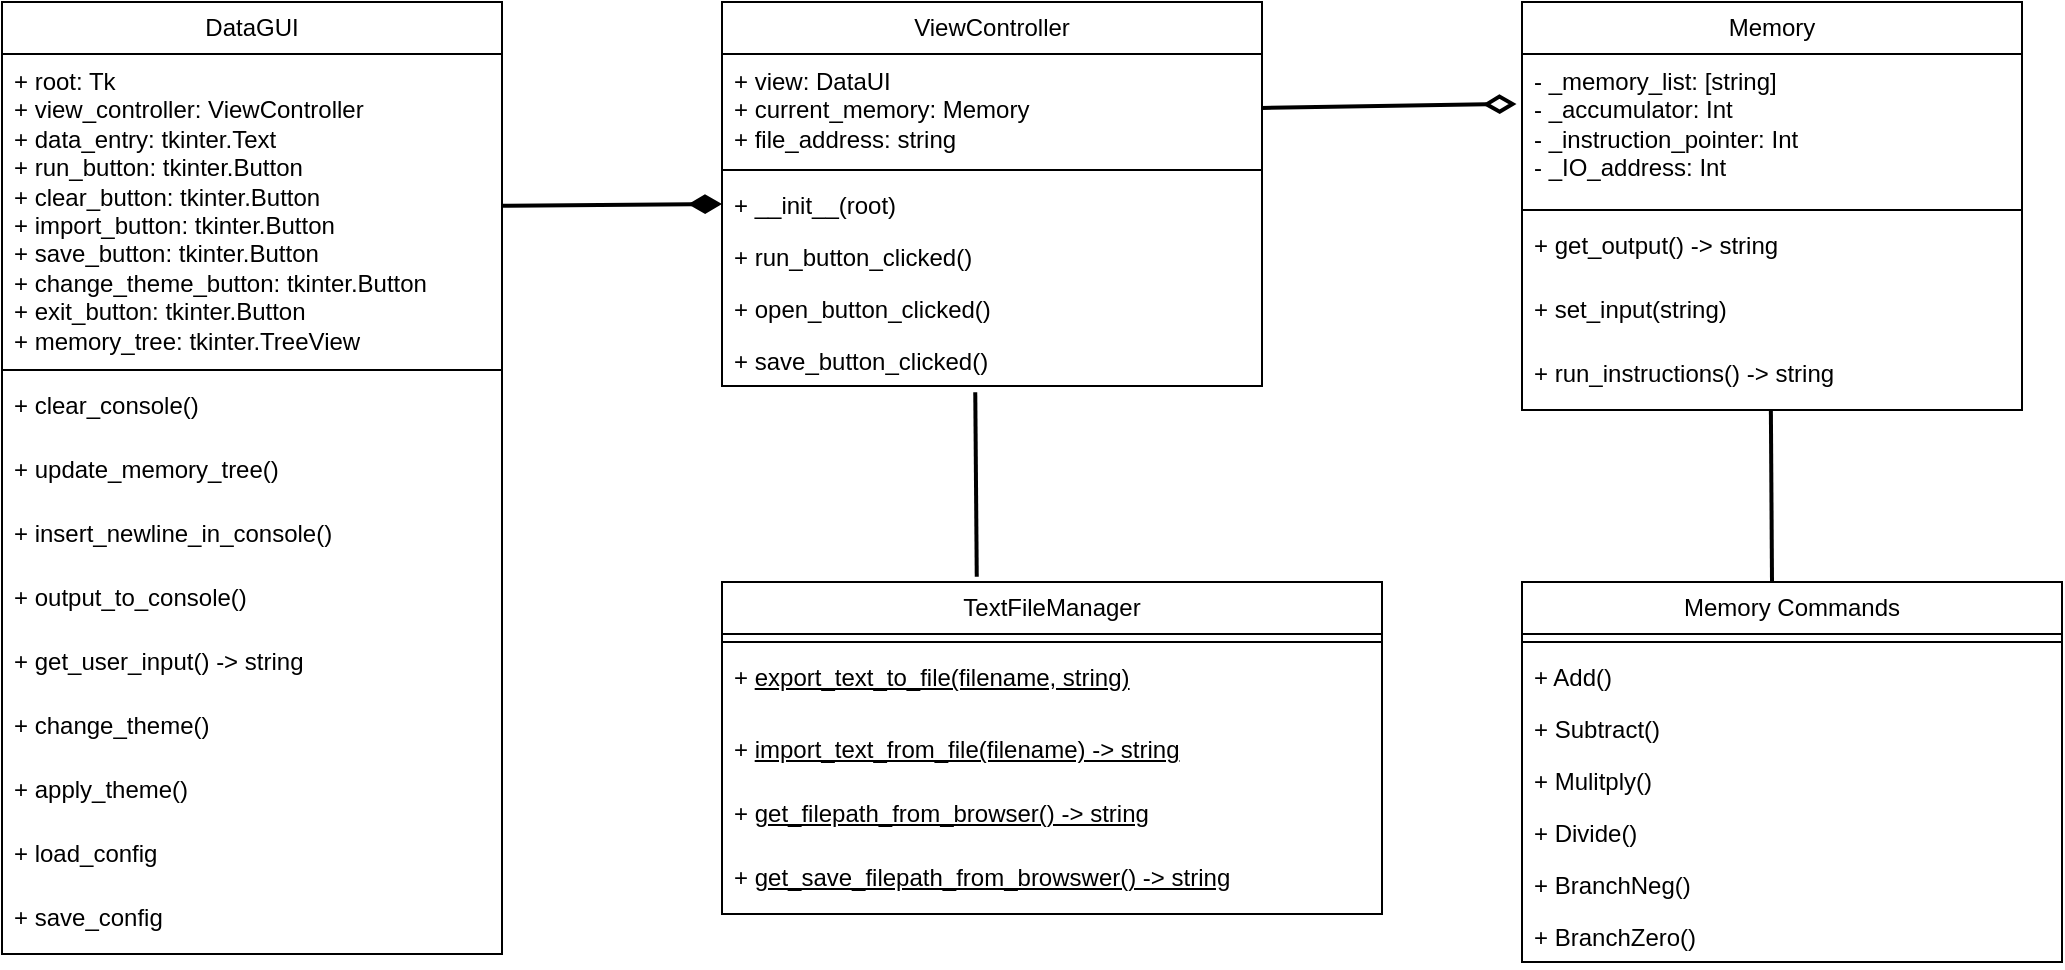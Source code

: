 <mxfile>
    <diagram name="Page-1" id="ZxnXqVYQeplbmKwVg0sh">
        <mxGraphModel dx="842" dy="727" grid="1" gridSize="10" guides="1" tooltips="1" connect="1" arrows="1" fold="1" page="1" pageScale="1" pageWidth="2000" pageHeight="2400" math="0" shadow="0">
            <root>
                <mxCell id="0"/>
                <mxCell id="1" parent="0"/>
                <mxCell id="mTYp2Us-hl-sHEKDFpyy-1" value="Memory" style="swimlane;fontStyle=0;childLayout=stackLayout;horizontal=1;startSize=26;fillColor=none;horizontalStack=0;resizeParent=1;resizeParentMax=0;resizeLast=0;collapsible=1;marginBottom=0;whiteSpace=wrap;html=1;" parent="1" vertex="1">
                    <mxGeometry x="890" y="300" width="250" height="204" as="geometry"/>
                </mxCell>
                <mxCell id="mTYp2Us-hl-sHEKDFpyy-2" value="- _memory_list: [string]&lt;br&gt;- _accumulator: Int&lt;br&gt;- _instruction_pointer: Int&lt;br&gt;- _IO_address: Int" style="text;strokeColor=none;fillColor=none;align=left;verticalAlign=top;spacingLeft=4;spacingRight=4;overflow=hidden;rotatable=0;points=[[0,0.5],[1,0.5]];portConstraint=eastwest;whiteSpace=wrap;html=1;" parent="mTYp2Us-hl-sHEKDFpyy-1" vertex="1">
                    <mxGeometry y="26" width="250" height="74" as="geometry"/>
                </mxCell>
                <mxCell id="mTYp2Us-hl-sHEKDFpyy-49" value="" style="line;strokeWidth=1;fillColor=none;align=left;verticalAlign=middle;spacingTop=-1;spacingLeft=3;spacingRight=3;rotatable=0;labelPosition=right;points=[];portConstraint=eastwest;strokeColor=inherit;" parent="mTYp2Us-hl-sHEKDFpyy-1" vertex="1">
                    <mxGeometry y="100" width="250" height="8" as="geometry"/>
                </mxCell>
                <mxCell id="mTYp2Us-hl-sHEKDFpyy-33" value="+ get_output() -&amp;gt; string" style="text;strokeColor=none;fillColor=none;align=left;verticalAlign=top;spacingLeft=4;spacingRight=4;overflow=hidden;rotatable=0;points=[[0,0.5],[1,0.5]];portConstraint=eastwest;whiteSpace=wrap;html=1;" parent="mTYp2Us-hl-sHEKDFpyy-1" vertex="1">
                    <mxGeometry y="108" width="250" height="32" as="geometry"/>
                </mxCell>
                <mxCell id="mTYp2Us-hl-sHEKDFpyy-34" value="+ set_input(string)" style="text;strokeColor=none;fillColor=none;align=left;verticalAlign=top;spacingLeft=4;spacingRight=4;overflow=hidden;rotatable=0;points=[[0,0.5],[1,0.5]];portConstraint=eastwest;whiteSpace=wrap;html=1;" parent="mTYp2Us-hl-sHEKDFpyy-1" vertex="1">
                    <mxGeometry y="140" width="250" height="32" as="geometry"/>
                </mxCell>
                <mxCell id="mTYp2Us-hl-sHEKDFpyy-35" value="+ run_instructions() -&amp;gt; string" style="text;strokeColor=none;fillColor=none;align=left;verticalAlign=top;spacingLeft=4;spacingRight=4;overflow=hidden;rotatable=0;points=[[0,0.5],[1,0.5]];portConstraint=eastwest;whiteSpace=wrap;html=1;" parent="mTYp2Us-hl-sHEKDFpyy-1" vertex="1">
                    <mxGeometry y="172" width="250" height="32" as="geometry"/>
                </mxCell>
                <mxCell id="mTYp2Us-hl-sHEKDFpyy-19" value="ViewController" style="swimlane;fontStyle=0;childLayout=stackLayout;horizontal=1;startSize=26;fillColor=none;horizontalStack=0;resizeParent=1;resizeParentMax=0;resizeLast=0;collapsible=1;marginBottom=0;whiteSpace=wrap;html=1;" parent="1" vertex="1">
                    <mxGeometry x="490" y="300" width="270" height="192" as="geometry"/>
                </mxCell>
                <mxCell id="mTYp2Us-hl-sHEKDFpyy-20" value="+ view: DataUI&lt;br&gt;+ current_memory: Memory&lt;br&gt;+ file_address: string" style="text;strokeColor=none;fillColor=none;align=left;verticalAlign=top;spacingLeft=4;spacingRight=4;overflow=hidden;rotatable=0;points=[[0,0.5],[1,0.5]];portConstraint=eastwest;whiteSpace=wrap;html=1;" parent="mTYp2Us-hl-sHEKDFpyy-19" vertex="1">
                    <mxGeometry y="26" width="270" height="54" as="geometry"/>
                </mxCell>
                <mxCell id="mTYp2Us-hl-sHEKDFpyy-48" value="" style="line;strokeWidth=1;fillColor=none;align=left;verticalAlign=middle;spacingTop=-1;spacingLeft=3;spacingRight=3;rotatable=0;labelPosition=right;points=[];portConstraint=eastwest;strokeColor=inherit;" parent="mTYp2Us-hl-sHEKDFpyy-19" vertex="1">
                    <mxGeometry y="80" width="270" height="8" as="geometry"/>
                </mxCell>
                <mxCell id="mTYp2Us-hl-sHEKDFpyy-21" value="+ __init__(root)" style="text;strokeColor=none;fillColor=none;align=left;verticalAlign=top;spacingLeft=4;spacingRight=4;overflow=hidden;rotatable=0;points=[[0,0.5],[1,0.5]];portConstraint=eastwest;whiteSpace=wrap;html=1;" parent="mTYp2Us-hl-sHEKDFpyy-19" vertex="1">
                    <mxGeometry y="88" width="270" height="26" as="geometry"/>
                </mxCell>
                <mxCell id="mTYp2Us-hl-sHEKDFpyy-22" value="+ run_button_clicked()" style="text;strokeColor=none;fillColor=none;align=left;verticalAlign=top;spacingLeft=4;spacingRight=4;overflow=hidden;rotatable=0;points=[[0,0.5],[1,0.5]];portConstraint=eastwest;whiteSpace=wrap;html=1;" parent="mTYp2Us-hl-sHEKDFpyy-19" vertex="1">
                    <mxGeometry y="114" width="270" height="26" as="geometry"/>
                </mxCell>
                <mxCell id="mTYp2Us-hl-sHEKDFpyy-27" value="+ open_button_clicked()" style="text;strokeColor=none;fillColor=none;align=left;verticalAlign=top;spacingLeft=4;spacingRight=4;overflow=hidden;rotatable=0;points=[[0,0.5],[1,0.5]];portConstraint=eastwest;whiteSpace=wrap;html=1;" parent="mTYp2Us-hl-sHEKDFpyy-19" vertex="1">
                    <mxGeometry y="140" width="270" height="26" as="geometry"/>
                </mxCell>
                <mxCell id="mTYp2Us-hl-sHEKDFpyy-28" value="+ save_button_clicked()" style="text;strokeColor=none;fillColor=none;align=left;verticalAlign=top;spacingLeft=4;spacingRight=4;overflow=hidden;rotatable=0;points=[[0,0.5],[1,0.5]];portConstraint=eastwest;whiteSpace=wrap;html=1;" parent="mTYp2Us-hl-sHEKDFpyy-19" vertex="1">
                    <mxGeometry y="166" width="270" height="26" as="geometry"/>
                </mxCell>
                <mxCell id="2" value="DataGUI" style="swimlane;fontStyle=0;childLayout=stackLayout;horizontal=1;startSize=26;fillColor=none;horizontalStack=0;resizeParent=1;resizeParentMax=0;resizeLast=0;collapsible=1;marginBottom=0;whiteSpace=wrap;html=1;" vertex="1" parent="1">
                    <mxGeometry x="130" y="300" width="250" height="476" as="geometry"/>
                </mxCell>
                <mxCell id="6" value="+ root: Tk&lt;br&gt;+ view_controller: ViewController&lt;br&gt;+ data_entry: tkinter.Text&lt;br&gt;+ run_button: tkinter.Button&lt;br&gt;+ clear_button: tkinter.Button&lt;br&gt;+ import_button: tkinter.Button&lt;br&gt;+ save_button: tkinter.Button&lt;br&gt;+ change_theme_button: tkinter.Button&lt;br&gt;+ exit_button: tkinter.Button&lt;br&gt;+ memory_tree: tkinter.TreeView" style="text;strokeColor=none;fillColor=none;align=left;verticalAlign=top;spacingLeft=4;spacingRight=4;overflow=hidden;rotatable=0;points=[[0,0.5],[1,0.5]];portConstraint=eastwest;whiteSpace=wrap;html=1;" vertex="1" parent="2">
                    <mxGeometry y="26" width="250" height="154" as="geometry"/>
                </mxCell>
                <mxCell id="7" value="" style="line;strokeWidth=1;fillColor=none;align=left;verticalAlign=middle;spacingTop=-1;spacingLeft=3;spacingRight=3;rotatable=0;labelPosition=right;points=[];portConstraint=eastwest;strokeColor=inherit;" vertex="1" parent="2">
                    <mxGeometry y="180" width="250" height="8" as="geometry"/>
                </mxCell>
                <mxCell id="8" value="+ clear_console()" style="text;strokeColor=none;fillColor=none;align=left;verticalAlign=top;spacingLeft=4;spacingRight=4;overflow=hidden;rotatable=0;points=[[0,0.5],[1,0.5]];portConstraint=eastwest;whiteSpace=wrap;html=1;" vertex="1" parent="2">
                    <mxGeometry y="188" width="250" height="32" as="geometry"/>
                </mxCell>
                <mxCell id="9" value="+ update_memory_tree()" style="text;strokeColor=none;fillColor=none;align=left;verticalAlign=top;spacingLeft=4;spacingRight=4;overflow=hidden;rotatable=0;points=[[0,0.5],[1,0.5]];portConstraint=eastwest;whiteSpace=wrap;html=1;" vertex="1" parent="2">
                    <mxGeometry y="220" width="250" height="32" as="geometry"/>
                </mxCell>
                <mxCell id="10" value="+ insert_newline_in_console()" style="text;strokeColor=none;fillColor=none;align=left;verticalAlign=top;spacingLeft=4;spacingRight=4;overflow=hidden;rotatable=0;points=[[0,0.5],[1,0.5]];portConstraint=eastwest;whiteSpace=wrap;html=1;" vertex="1" parent="2">
                    <mxGeometry y="252" width="250" height="32" as="geometry"/>
                </mxCell>
                <mxCell id="11" value="+ output_to_console()" style="text;strokeColor=none;fillColor=none;align=left;verticalAlign=top;spacingLeft=4;spacingRight=4;overflow=hidden;rotatable=0;points=[[0,0.5],[1,0.5]];portConstraint=eastwest;whiteSpace=wrap;html=1;" vertex="1" parent="2">
                    <mxGeometry y="284" width="250" height="32" as="geometry"/>
                </mxCell>
                <mxCell id="12" value="+ get_user_input() -&amp;gt; string" style="text;strokeColor=none;fillColor=none;align=left;verticalAlign=top;spacingLeft=4;spacingRight=4;overflow=hidden;rotatable=0;points=[[0,0.5],[1,0.5]];portConstraint=eastwest;whiteSpace=wrap;html=1;" vertex="1" parent="2">
                    <mxGeometry y="316" width="250" height="32" as="geometry"/>
                </mxCell>
                <mxCell id="13" value="+ change_theme()" style="text;strokeColor=none;fillColor=none;align=left;verticalAlign=top;spacingLeft=4;spacingRight=4;overflow=hidden;rotatable=0;points=[[0,0.5],[1,0.5]];portConstraint=eastwest;whiteSpace=wrap;html=1;" vertex="1" parent="2">
                    <mxGeometry y="348" width="250" height="32" as="geometry"/>
                </mxCell>
                <mxCell id="14" value="+ apply_theme()" style="text;strokeColor=none;fillColor=none;align=left;verticalAlign=top;spacingLeft=4;spacingRight=4;overflow=hidden;rotatable=0;points=[[0,0.5],[1,0.5]];portConstraint=eastwest;whiteSpace=wrap;html=1;" vertex="1" parent="2">
                    <mxGeometry y="380" width="250" height="32" as="geometry"/>
                </mxCell>
                <mxCell id="15" value="+ load_config" style="text;strokeColor=none;fillColor=none;align=left;verticalAlign=top;spacingLeft=4;spacingRight=4;overflow=hidden;rotatable=0;points=[[0,0.5],[1,0.5]];portConstraint=eastwest;whiteSpace=wrap;html=1;" vertex="1" parent="2">
                    <mxGeometry y="412" width="250" height="32" as="geometry"/>
                </mxCell>
                <mxCell id="16" value="+ save_config" style="text;strokeColor=none;fillColor=none;align=left;verticalAlign=top;spacingLeft=4;spacingRight=4;overflow=hidden;rotatable=0;points=[[0,0.5],[1,0.5]];portConstraint=eastwest;whiteSpace=wrap;html=1;" vertex="1" parent="2">
                    <mxGeometry y="444" width="250" height="32" as="geometry"/>
                </mxCell>
                <mxCell id="39" value="TextFileManager" style="swimlane;fontStyle=0;childLayout=stackLayout;horizontal=1;startSize=26;fillColor=none;horizontalStack=0;resizeParent=1;resizeParentMax=0;resizeLast=0;collapsible=1;marginBottom=0;whiteSpace=wrap;html=1;" vertex="1" parent="1">
                    <mxGeometry x="490" y="590" width="330" height="166" as="geometry"/>
                </mxCell>
                <mxCell id="41" value="" style="line;strokeWidth=1;fillColor=none;align=left;verticalAlign=middle;spacingTop=-1;spacingLeft=3;spacingRight=3;rotatable=0;labelPosition=right;points=[];portConstraint=eastwest;strokeColor=inherit;" vertex="1" parent="39">
                    <mxGeometry y="26" width="330" height="8" as="geometry"/>
                </mxCell>
                <mxCell id="42" value="+&amp;nbsp;&lt;u&gt;export_text_to_file(filename, string)&lt;/u&gt;" style="text;strokeColor=none;fillColor=none;align=left;verticalAlign=top;spacingLeft=4;spacingRight=4;overflow=hidden;rotatable=0;points=[[0,0.5],[1,0.5]];portConstraint=eastwest;whiteSpace=wrap;html=1;" vertex="1" parent="39">
                    <mxGeometry y="34" width="330" height="36" as="geometry"/>
                </mxCell>
                <mxCell id="43" value="+ &lt;u&gt;import_text_from_file(filename) -&amp;gt; string&lt;/u&gt;" style="text;strokeColor=none;fillColor=none;align=left;verticalAlign=top;spacingLeft=4;spacingRight=4;overflow=hidden;rotatable=0;points=[[0,0.5],[1,0.5]];portConstraint=eastwest;whiteSpace=wrap;html=1;" vertex="1" parent="39">
                    <mxGeometry y="70" width="330" height="32" as="geometry"/>
                </mxCell>
                <mxCell id="44" value="+ &lt;u&gt;get_filepath_from_browser() -&amp;gt; string&lt;/u&gt;" style="text;strokeColor=none;fillColor=none;align=left;verticalAlign=top;spacingLeft=4;spacingRight=4;overflow=hidden;rotatable=0;points=[[0,0.5],[1,0.5]];portConstraint=eastwest;whiteSpace=wrap;html=1;" vertex="1" parent="39">
                    <mxGeometry y="102" width="330" height="32" as="geometry"/>
                </mxCell>
                <mxCell id="45" value="+ &lt;u&gt;get_save_filepath_from_browswer() -&amp;gt; string&lt;/u&gt;" style="text;strokeColor=none;fillColor=none;align=left;verticalAlign=top;spacingLeft=4;spacingRight=4;overflow=hidden;rotatable=0;points=[[0,0.5],[1,0.5]];portConstraint=eastwest;whiteSpace=wrap;html=1;" vertex="1" parent="39">
                    <mxGeometry y="134" width="330" height="32" as="geometry"/>
                </mxCell>
                <mxCell id="51" value="" style="edgeStyle=none;html=1;entryX=0;entryY=0.5;entryDx=0;entryDy=0;endArrow=diamondThin;endFill=1;endSize=11;startSize=11;targetPerimeterSpacing=7;strokeWidth=2;" edge="1" parent="1" source="6" target="mTYp2Us-hl-sHEKDFpyy-21">
                    <mxGeometry relative="1" as="geometry"/>
                </mxCell>
                <mxCell id="53" value="" style="edgeStyle=none;html=1;endArrow=diamondThin;endFill=0;endSize=11;startSize=11;targetPerimeterSpacing=7;strokeWidth=2;exitX=1;exitY=0.5;exitDx=0;exitDy=0;entryX=-0.011;entryY=0.337;entryDx=0;entryDy=0;entryPerimeter=0;" edge="1" parent="1" source="mTYp2Us-hl-sHEKDFpyy-20" target="mTYp2Us-hl-sHEKDFpyy-2">
                    <mxGeometry relative="1" as="geometry">
                        <mxPoint x="390.0" y="411.936" as="sourcePoint"/>
                        <mxPoint x="870" y="380" as="targetPoint"/>
                    </mxGeometry>
                </mxCell>
                <mxCell id="54" value="" style="edgeStyle=none;html=1;endArrow=none;endFill=0;endSize=11;startSize=11;targetPerimeterSpacing=7;strokeWidth=2;exitX=0.469;exitY=1.122;exitDx=0;exitDy=0;exitPerimeter=0;entryX=0.386;entryY=-0.016;entryDx=0;entryDy=0;entryPerimeter=0;" edge="1" parent="1" source="mTYp2Us-hl-sHEKDFpyy-28" target="39">
                    <mxGeometry relative="1" as="geometry">
                        <mxPoint x="770" y="363" as="sourcePoint"/>
                        <mxPoint x="617" y="580" as="targetPoint"/>
                    </mxGeometry>
                </mxCell>
                <mxCell id="55" value="Memory Commands" style="swimlane;fontStyle=0;childLayout=stackLayout;horizontal=1;startSize=26;fillColor=none;horizontalStack=0;resizeParent=1;resizeParentMax=0;resizeLast=0;collapsible=1;marginBottom=0;whiteSpace=wrap;html=1;" vertex="1" parent="1">
                    <mxGeometry x="890" y="590" width="270" height="190" as="geometry"/>
                </mxCell>
                <mxCell id="57" value="" style="line;strokeWidth=1;fillColor=none;align=left;verticalAlign=middle;spacingTop=-1;spacingLeft=3;spacingRight=3;rotatable=0;labelPosition=right;points=[];portConstraint=eastwest;strokeColor=inherit;" vertex="1" parent="55">
                    <mxGeometry y="26" width="270" height="8" as="geometry"/>
                </mxCell>
                <mxCell id="58" value="+ Add()" style="text;strokeColor=none;fillColor=none;align=left;verticalAlign=top;spacingLeft=4;spacingRight=4;overflow=hidden;rotatable=0;points=[[0,0.5],[1,0.5]];portConstraint=eastwest;whiteSpace=wrap;html=1;" vertex="1" parent="55">
                    <mxGeometry y="34" width="270" height="26" as="geometry"/>
                </mxCell>
                <mxCell id="59" value="+ Subtract()" style="text;strokeColor=none;fillColor=none;align=left;verticalAlign=top;spacingLeft=4;spacingRight=4;overflow=hidden;rotatable=0;points=[[0,0.5],[1,0.5]];portConstraint=eastwest;whiteSpace=wrap;html=1;" vertex="1" parent="55">
                    <mxGeometry y="60" width="270" height="26" as="geometry"/>
                </mxCell>
                <mxCell id="60" value="+ Mulitply()" style="text;strokeColor=none;fillColor=none;align=left;verticalAlign=top;spacingLeft=4;spacingRight=4;overflow=hidden;rotatable=0;points=[[0,0.5],[1,0.5]];portConstraint=eastwest;whiteSpace=wrap;html=1;" vertex="1" parent="55">
                    <mxGeometry y="86" width="270" height="26" as="geometry"/>
                </mxCell>
                <mxCell id="61" value="+ Divide()" style="text;strokeColor=none;fillColor=none;align=left;verticalAlign=top;spacingLeft=4;spacingRight=4;overflow=hidden;rotatable=0;points=[[0,0.5],[1,0.5]];portConstraint=eastwest;whiteSpace=wrap;html=1;" vertex="1" parent="55">
                    <mxGeometry y="112" width="270" height="26" as="geometry"/>
                </mxCell>
                <mxCell id="62" value="+ BranchNeg()" style="text;strokeColor=none;fillColor=none;align=left;verticalAlign=top;spacingLeft=4;spacingRight=4;overflow=hidden;rotatable=0;points=[[0,0.5],[1,0.5]];portConstraint=eastwest;whiteSpace=wrap;html=1;" vertex="1" parent="55">
                    <mxGeometry y="138" width="270" height="26" as="geometry"/>
                </mxCell>
                <mxCell id="63" value="+ BranchZero()" style="text;strokeColor=none;fillColor=none;align=left;verticalAlign=top;spacingLeft=4;spacingRight=4;overflow=hidden;rotatable=0;points=[[0,0.5],[1,0.5]];portConstraint=eastwest;whiteSpace=wrap;html=1;" vertex="1" parent="55">
                    <mxGeometry y="164" width="270" height="26" as="geometry"/>
                </mxCell>
                <mxCell id="64" value="" style="edgeStyle=none;html=1;endArrow=none;endFill=0;endSize=11;startSize=11;targetPerimeterSpacing=7;strokeWidth=2;exitX=0.469;exitY=1.122;exitDx=0;exitDy=0;exitPerimeter=0;" edge="1" parent="1">
                    <mxGeometry relative="1" as="geometry">
                        <mxPoint x="1014.44" y="504.002" as="sourcePoint"/>
                        <mxPoint x="1015" y="590" as="targetPoint"/>
                    </mxGeometry>
                </mxCell>
            </root>
        </mxGraphModel>
    </diagram>
</mxfile>